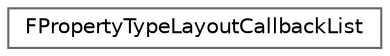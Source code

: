 digraph "Graphical Class Hierarchy"
{
 // INTERACTIVE_SVG=YES
 // LATEX_PDF_SIZE
  bgcolor="transparent";
  edge [fontname=Helvetica,fontsize=10,labelfontname=Helvetica,labelfontsize=10];
  node [fontname=Helvetica,fontsize=10,shape=box,height=0.2,width=0.4];
  rankdir="LR";
  Node0 [id="Node000000",label="FPropertyTypeLayoutCallbackList",height=0.2,width=0.4,color="grey40", fillcolor="white", style="filled",URL="$da/d6d/structFPropertyTypeLayoutCallbackList.html",tooltip=" "];
}
